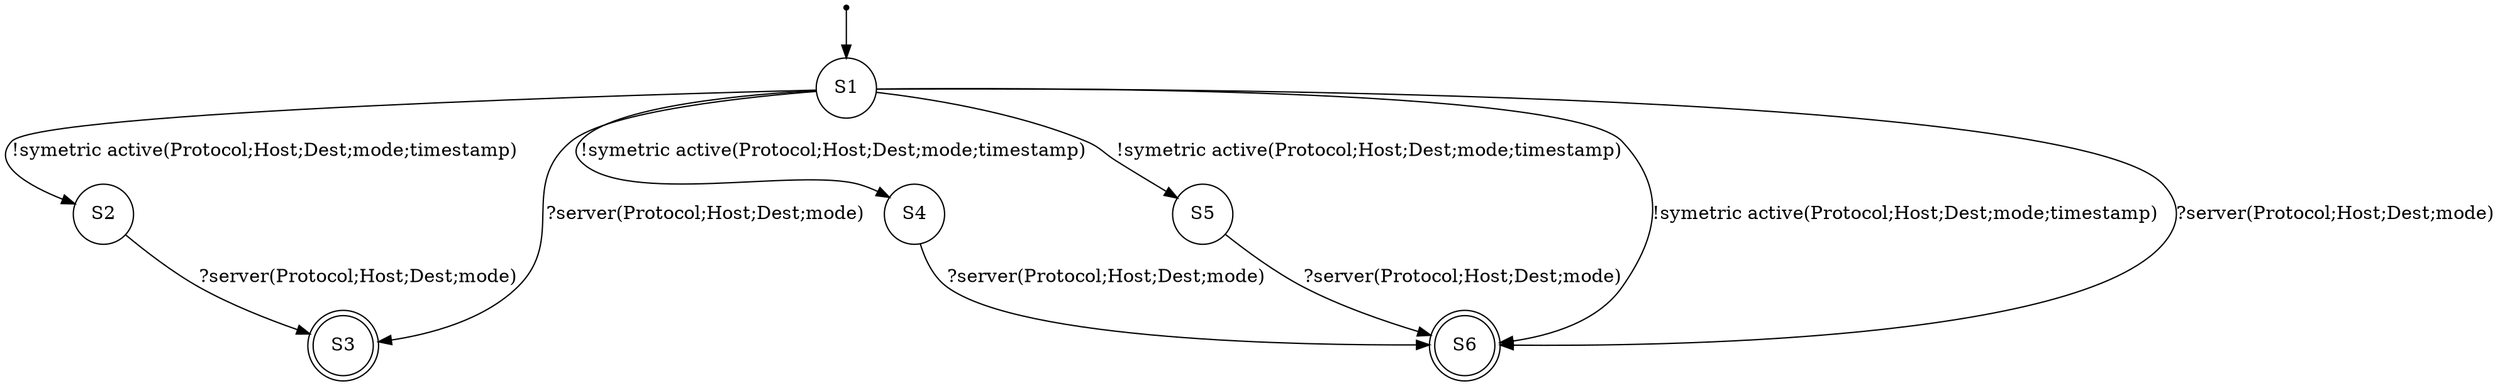 digraph LTS {
S00[shape=point]
S1[label=S1,shape=circle];
S2[label=S2,shape=circle];
S3[label=S3,shape=doublecircle];
S4[label=S4,shape=circle];
S5[label=S5,shape=circle];
S6[label=S6,shape=doublecircle];
S00 -> S1
S1 -> S2[label ="!symetric active(Protocol;Host;Dest;mode;timestamp)"];
S1 -> S3[label ="?server(Protocol;Host;Dest;mode)"];
S1 -> S4[label ="!symetric active(Protocol;Host;Dest;mode;timestamp)"];
S1 -> S5[label ="!symetric active(Protocol;Host;Dest;mode;timestamp)"];
S1 -> S6[label ="!symetric active(Protocol;Host;Dest;mode;timestamp)"];
S1 -> S6[label ="?server(Protocol;Host;Dest;mode)"];
S2 -> S3[label ="?server(Protocol;Host;Dest;mode)"];
S4 -> S6[label ="?server(Protocol;Host;Dest;mode)"];
S5 -> S6[label ="?server(Protocol;Host;Dest;mode)"];
}
